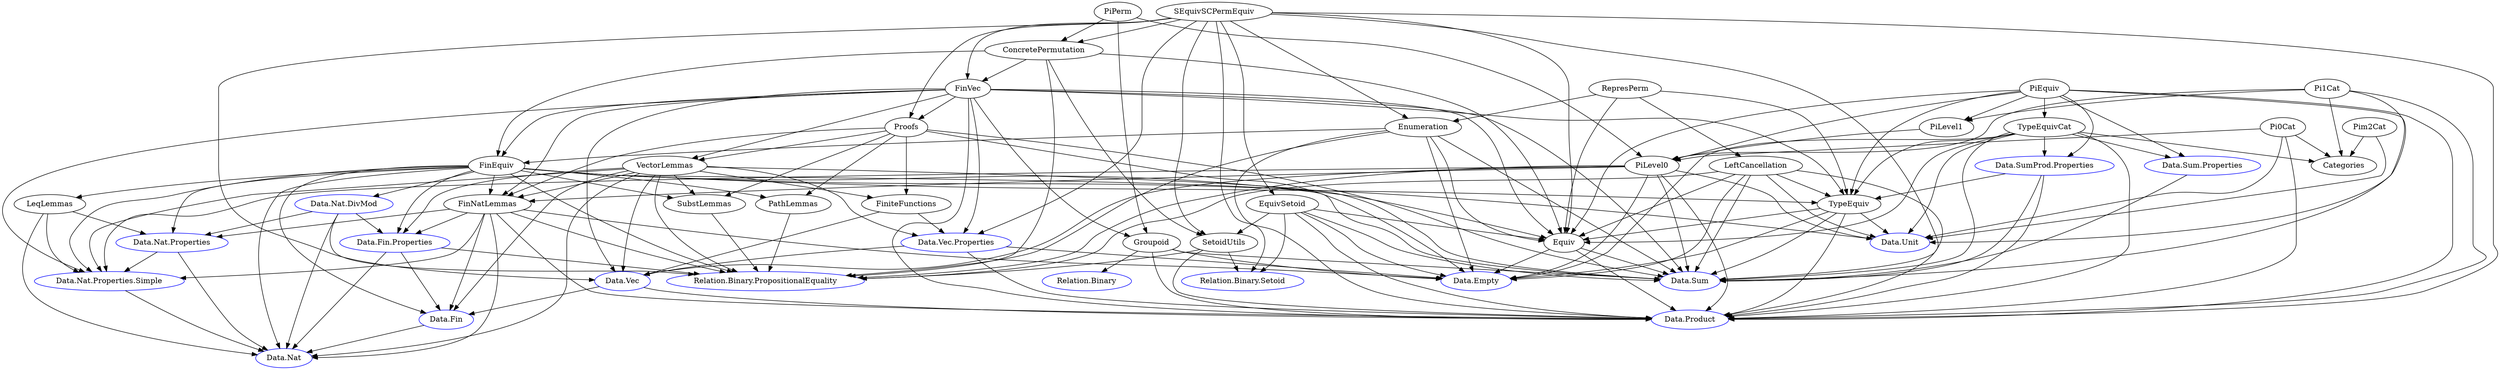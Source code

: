 // This is a hand-built dependency graph for the development
// of 2-level Pi.  Only the fundamental dependencies are
// added here.  For example, if a file import Data.Nat just
// to have access to the type, it is omitted.  If it
// uses important functions from a module, it is put in.

// blue nodes indicate part of the standard library.  Only part
// of those dependencies are put in, the ones which are relevant
// to us.

digraph PiDepend {
  DN [label="Data.Nat",color=blue];
  DNP [label="Data.Nat.Properties",color=blue];
  DNPS [label="Data.Nat.Properties.Simple",color=blue];
  DND [label="Data.Nat.DivMod",color=blue];
  RBP [label="Relation.Binary.PropositionalEquality",color=blue];
  DP [label="Data.Product",color=blue];
  DE [label="Data.Empty",color=blue];
  DS [label="Data.Sum",color=blue];
  DF [label="Data.Fin",color=blue];
  DFP [label="Data.Fin.Properties",color=blue];
  DV [label="Data.Vec",color=blue];
  DVP [label="Data.Vec.Properties",color=blue]
  DU [label="Data.Unit",color=blue];
  RBS [label="Relation.Binary.Setoid",color=blue];
  RB [label="Relation.Binary",color=blue];
  DSP [label="Data.Sum.Properties",color=blue];
  DSPP [label="Data.SumProd.Properties",color=blue];

  DFP -> DF;
  DNP -> DNPS;
  DNP -> DN;
  DNPS -> DN;
  DFP -> DN;
  DFP -> RBP;
  DF -> DN;
  DV -> DF;
  DV -> DP;
  DVP -> DV;
  DVP -> DE;
  DVP -> DP;
  DND -> DN;
  DND -> DNP;
  DND -> DFP;
  DND -> RBP;
  DSP -> DS;
  DSPP -> DS;
  DSPP -> DP;

  DSPP -> TypeEquiv;

  LeqLemmas -> DN;
  LeqLemmas -> DNP;
  LeqLemmas -> DNPS;

  FinNatLemmas -> RBP;
  FinNatLemmas -> DN;
  FinNatLemmas -> DNP;
  FinNatLemmas -> DNPS;
  FinNatLemmas -> DP;
  FinNatLemmas -> DE;
  FinNatLemmas -> DF;
  FinNatLemmas -> DFP;

  SubstLemmas -> RBP;

  FiniteFunctions -> DV;
  FiniteFunctions -> DVP;

  VectorLemmas -> DV;
  VectorLemmas -> DVP;
  VectorLemmas -> RBP;
  VectorLemmas -> DN;
  VectorLemmas -> DNPS;
  VectorLemmas -> DF;
  VectorLemmas -> DFP;
  VectorLemmas -> DS;
  VectorLemmas -> SubstLemmas;
  VectorLemmas -> FinNatLemmas;
  VectorLemmas -> FiniteFunctions;

  PathLemmas -> RBP;

  Proofs -> FiniteFunctions
  Proofs -> VectorLemmas
  Proofs -> SubstLemmas
  Proofs -> FinNatLemmas
  Proofs -> PathLemmas
  Proofs -> DS
  Proofs -> DE

  Equiv -> DE;
  Equiv -> DS;
  Equiv -> DP;

  Enumeration -> Equiv;
  Enumeration -> DE;
  Enumeration -> DS;
  Enumeration -> DP;
  Enumeration -> RBP;
  Enumeration -> FinEquiv;

  SetoidUtils -> RBS;
  SetoidUtils -> DP;
  SetoidUtils -> RBP

  Groupoid -> DE;
  Groupoid -> DS;
  Groupoid -> DP;
  Groupoid -> RB;

  TypeEquiv -> DE;
  TypeEquiv -> DU;
  TypeEquiv -> DS;
  TypeEquiv -> DP;
  TypeEquiv -> Equiv;

  TypeEquivCat -> Categories;
  TypeEquivCat -> DS;
  TypeEquivCat -> DP;
  TypeEquivCat -> DU;
  TypeEquivCat -> DE;
  TypeEquivCat -> Equiv;
  TypeEquivCat -> TypeEquiv;
  TypeEquivCat -> DSP;
  TypeEquivCat -> DSPP;

  FinEquiv -> RBP;
  FinEquiv -> DF;
  FinEquiv -> DFP;
  FinEquiv -> DNP;
  FinEquiv -> DNPS;
  FinEquiv -> DS;
  FinEquiv -> DN;
  FinEquiv -> DND;
  FinEquiv -> DU;
  FinEquiv -> Equiv;
  FinEquiv -> TypeEquiv;
  FinEquiv -> LeqLemmas;
  FinEquiv -> FinNatLemmas;
  FinEquiv -> SubstLemmas;
  FinEquiv -> PathLemmas;

  LeftCancellation -> DE;
  LeftCancellation -> DU;
  LeftCancellation -> DS;
  LeftCancellation -> DP;
  LeftCancellation -> RBP;
  LeftCancellation -> Equiv;
  LeftCancellation -> TypeEquiv;

  EquivSetoid -> RBS;
  EquivSetoid -> DP;
  EquivSetoid -> DE;
  EquivSetoid -> DS;
  EquivSetoid -> Equiv;
  EquivSetoid -> SetoidUtils;

  FinVec -> DV;
  FinVec -> DS;
  FinVec -> DP;
  FinVec -> Equiv;
  FinVec -> TypeEquiv;
  FinVec -> VectorLemmas;
  FinVec -> FinEquiv;
  FinVec -> DNPS;
  FinVec -> DVP;
  FinVec -> FinNatLemmas;
  FinVec -> Proofs;
  FinVec -> Groupoid;

  ConcretePermutation -> RBP;
  ConcretePermutation -> FinVec;
  ConcretePermutation -> SetoidUtils;
  ConcretePermutation -> Equiv;
  ConcretePermutation -> FinEquiv;

  RepresPerm -> Enumeration;
  RepresPerm -> Equiv;
  RepresPerm -> TypeEquiv;
  RepresPerm -> LeftCancellation;

  SEquivSCPermEquiv -> DS;
  SEquivSCPermEquiv -> DP;
  SEquivSCPermEquiv -> DV;
  SEquivSCPermEquiv -> DVP;
  SEquivSCPermEquiv -> RBS;
  SEquivSCPermEquiv -> Proofs;
  SEquivSCPermEquiv -> Equiv;
  SEquivSCPermEquiv -> SetoidUtils;
  SEquivSCPermEquiv -> EquivSetoid;
  SEquivSCPermEquiv -> FinVec;
  SEquivSCPermEquiv -> Enumeration;
  SEquivSCPermEquiv -> ConcretePermutation;

  PiLevel0 -> RBP;
  PiLevel0 -> DNPS;
  PiLevel0 -> DV;
  PiLevel0 -> DE;
  PiLevel0 -> DU;
  PiLevel0 -> DS;
  PiLevel0 -> DP;
  PiLevel0 -> FinNatLemmas;

  PiLevel1 -> PiLevel0;

  PiPerm -> ConcretePermutation;
  PiPerm -> PiLevel0;
  PiPerm -> Groupoid;

  PiEquiv -> DS;
  PiEquiv -> DP;
  PiEquiv -> Equiv;
  PiEquiv -> TypeEquiv;
  PiEquiv -> TypeEquivCat;
  PiEquiv -> PiLevel0;
  PiEquiv -> PiLevel1;
  PiEquiv -> DSP;
  PiEquiv -> DSPP;

  Pim2Cat -> DU;
  Pim2Cat -> Categories;

  Pi0Cat -> DU;
  Pi0Cat -> Categories;
  Pi0Cat -> DP;
  Pi0Cat -> PiLevel0;

  Pi1Cat -> DU;
  Pi1Cat -> Categories;
  Pi1Cat -> DP;
  Pi1Cat -> PiLevel0;
  Pi1Cat -> PiLevel1;
}
